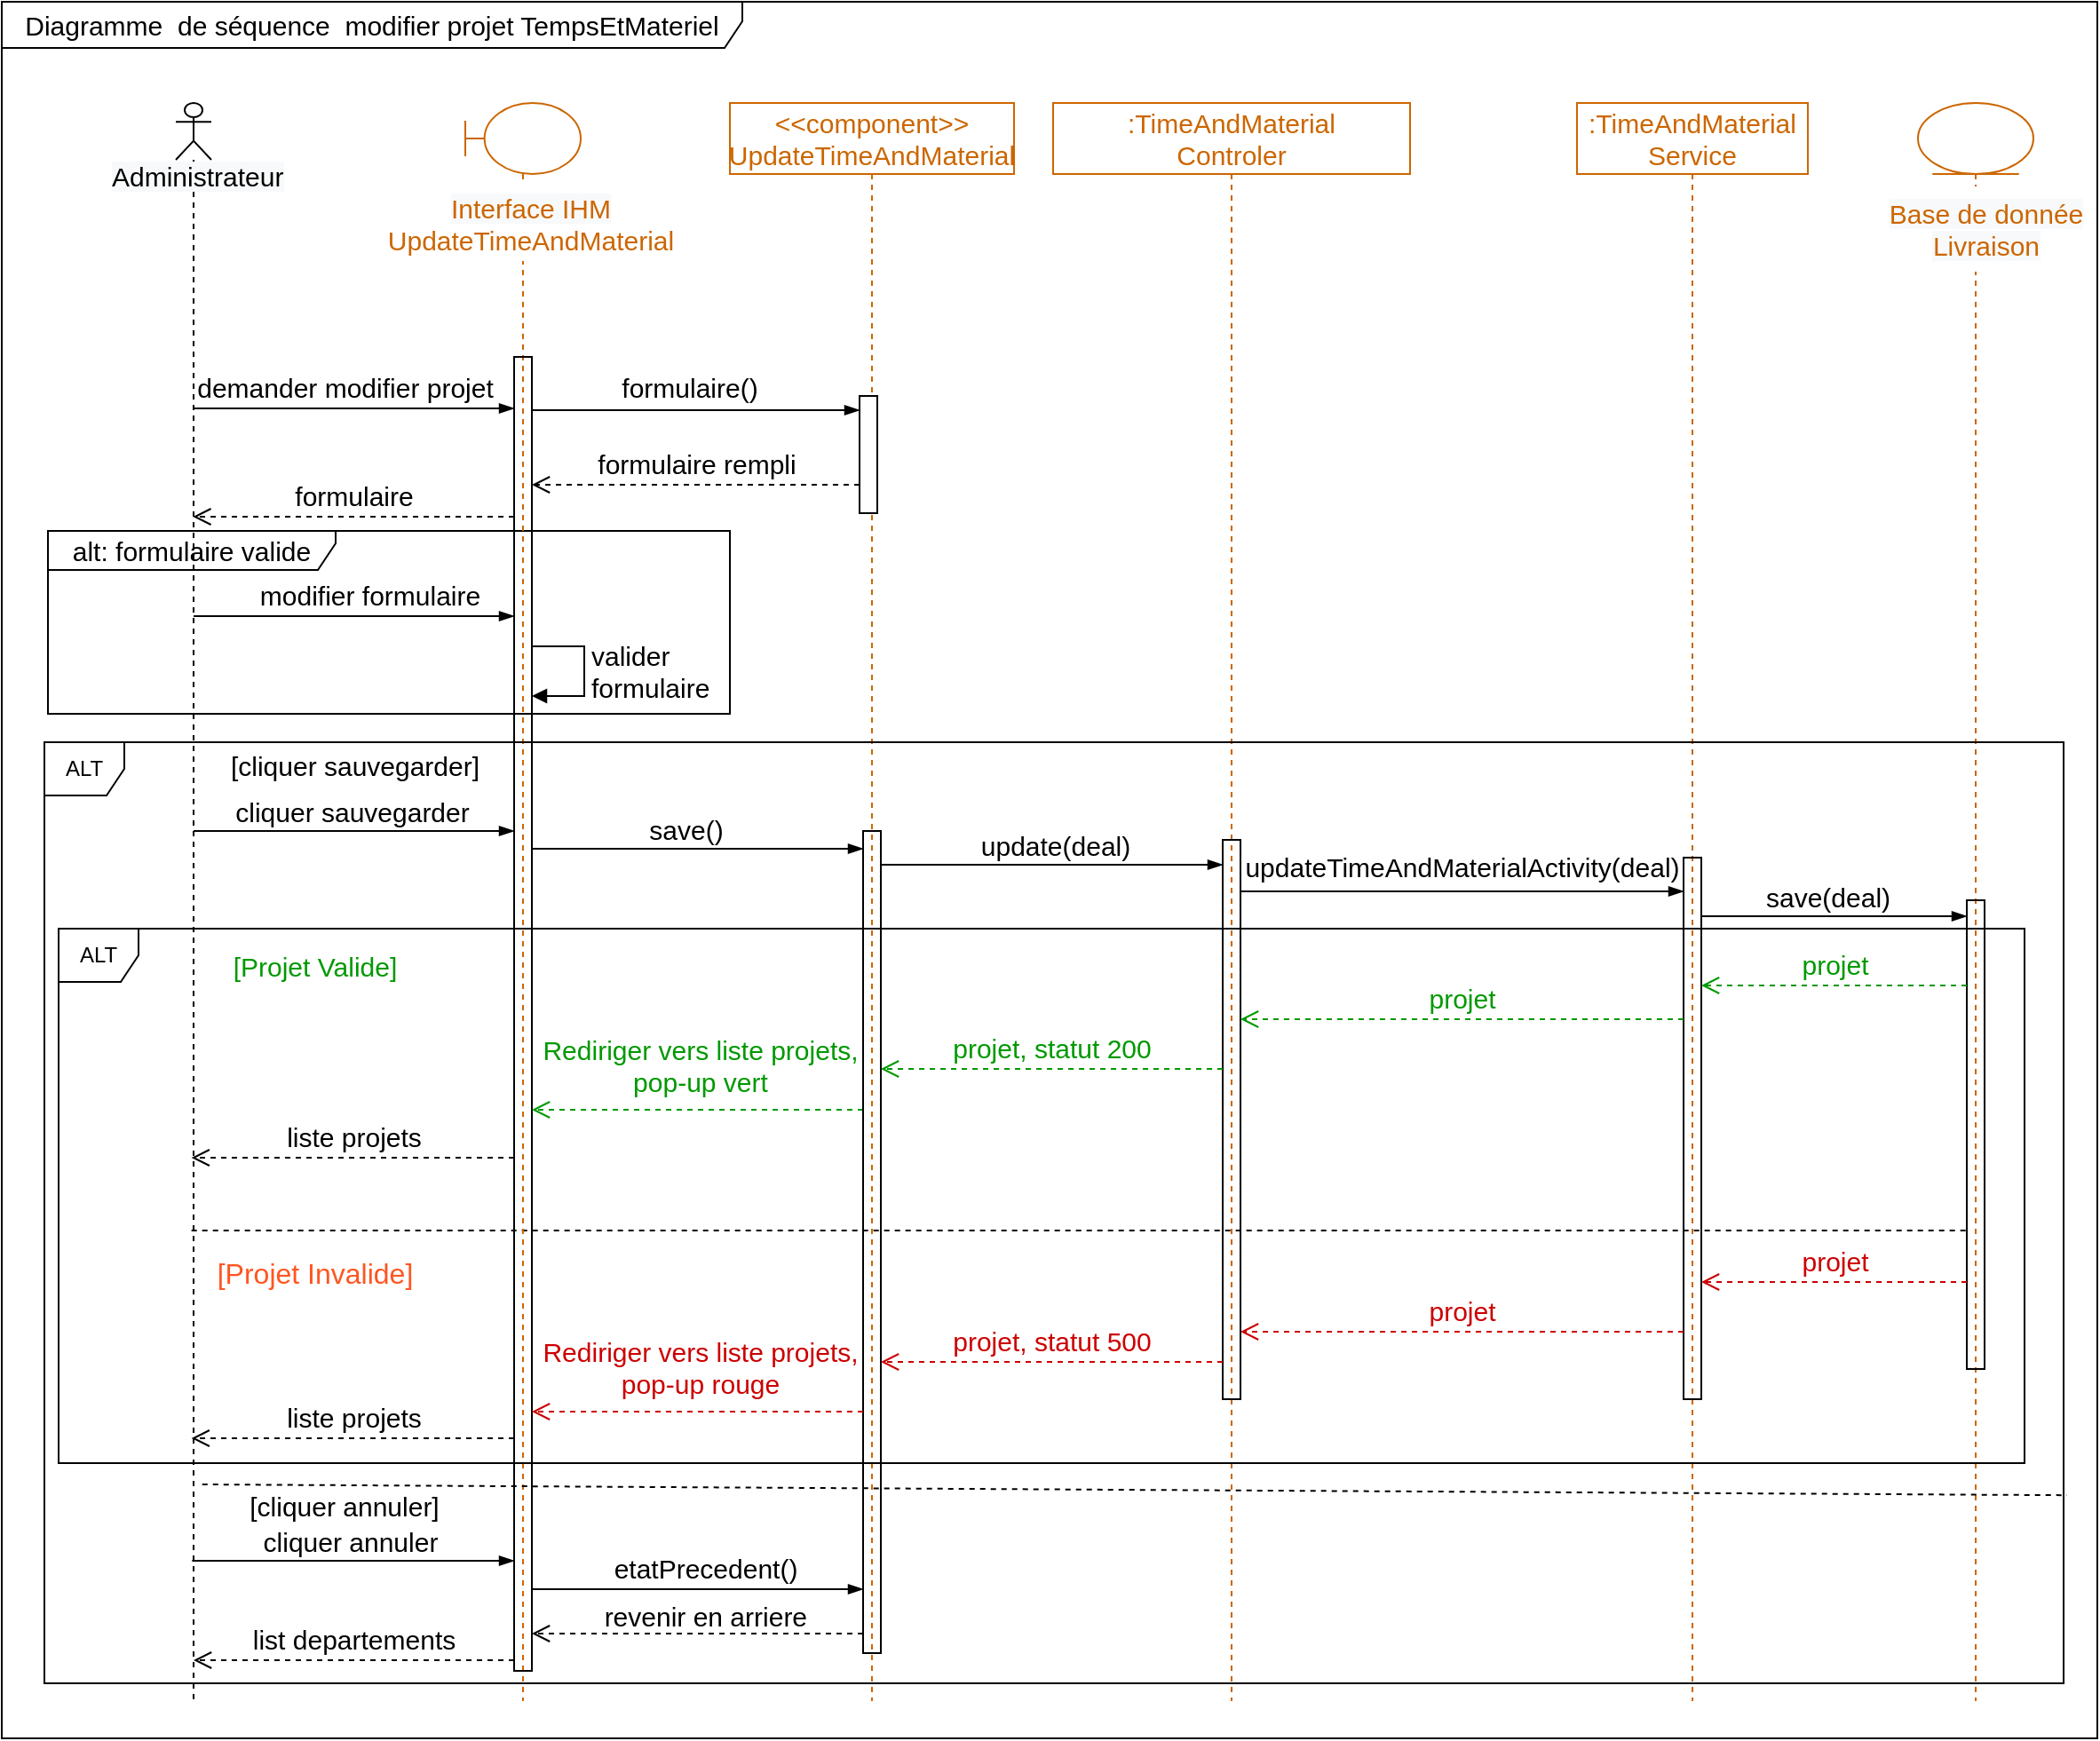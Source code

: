 <mxfile version="20.2.3" type="github">
  <diagram id="HXWuDZ2V8p99u13dubG-" name="Page-1">
    <mxGraphModel dx="2031" dy="1134" grid="0" gridSize="10" guides="1" tooltips="1" connect="1" arrows="1" fold="1" page="1" pageScale="1" pageWidth="827" pageHeight="1169" math="0" shadow="0">
      <root>
        <mxCell id="0" />
        <mxCell id="1" parent="0" />
        <mxCell id="DavODV8plqxmo-Jjs9z_-2" value="Diagramme&amp;nbsp; de séquence&amp;nbsp; modifier projet TempsEtMateriel" style="shape=umlFrame;whiteSpace=wrap;html=1;rounded=0;shadow=0;glass=0;sketch=0;fontSize=15;fillColor=none;width=417;height=26;" parent="1" vertex="1">
          <mxGeometry x="12" y="8" width="1180" height="978" as="geometry" />
        </mxCell>
        <mxCell id="DavODV8plqxmo-Jjs9z_-1" value="&lt;font style=&quot;font-size: 15px;&quot;&gt;alt: formulaire valide&lt;/font&gt;" style="shape=umlFrame;whiteSpace=wrap;html=1;width=162;height=22;" parent="1" vertex="1">
          <mxGeometry x="38" y="306" width="384" height="103" as="geometry" />
        </mxCell>
        <mxCell id="DavODV8plqxmo-Jjs9z_-3" value=":TimeAndMaterial&lt;br&gt;Controler" style="shape=umlLifeline;perimeter=lifelinePerimeter;whiteSpace=wrap;html=1;container=1;collapsible=0;recursiveResize=0;outlineConnect=0;rounded=0;shadow=0;glass=0;sketch=0;fillColor=none;fontSize=15;fontColor=#CC6600;strokeColor=#CC6600;" parent="1" vertex="1">
          <mxGeometry x="604" y="65" width="201" height="900" as="geometry" />
        </mxCell>
        <mxCell id="DavODV8plqxmo-Jjs9z_-4" value="" style="html=1;points=[];perimeter=orthogonalPerimeter;rounded=0;shadow=0;glass=0;sketch=0;fontSize=15;fillColor=none;" parent="DavODV8plqxmo-Jjs9z_-3" vertex="1">
          <mxGeometry x="95.5" y="415" width="10" height="315" as="geometry" />
        </mxCell>
        <mxCell id="DavODV8plqxmo-Jjs9z_-5" style="edgeStyle=none;rounded=0;orthogonalLoop=1;jettySize=auto;html=1;fontSize=15;fontColor=#000000;strokeColor=#000000;endArrow=none;endFill=0;dashed=1;" parent="1" target="DavODV8plqxmo-Jjs9z_-11" edge="1">
          <mxGeometry relative="1" as="geometry">
            <Array as="points">
              <mxPoint x="238" y="700" />
            </Array>
            <mxPoint x="118.833" y="700" as="sourcePoint" />
          </mxGeometry>
        </mxCell>
        <mxCell id="DavODV8plqxmo-Jjs9z_-6" value="" style="shape=umlLifeline;participant=umlActor;perimeter=lifelinePerimeter;whiteSpace=wrap;html=1;container=1;collapsible=0;recursiveResize=0;verticalAlign=top;spacingTop=36;outlineConnect=0;fillColor=none;size=32;sketch=0;shadow=0;rounded=0;glass=0;" parent="1" vertex="1">
          <mxGeometry x="110" y="65" width="20" height="900" as="geometry" />
        </mxCell>
        <mxCell id="DavODV8plqxmo-Jjs9z_-7" value="&lt;span style=&quot;color: rgb(0, 0, 0); font-family: Helvetica; font-size: 15px; font-style: normal; font-variant-ligatures: normal; font-variant-caps: normal; font-weight: 400; letter-spacing: normal; orphans: 2; text-align: center; text-indent: 0px; text-transform: none; widows: 2; word-spacing: 0px; -webkit-text-stroke-width: 0px; background-color: rgb(248, 249, 250); text-decoration-thickness: initial; text-decoration-style: initial; text-decoration-color: initial; float: none; display: inline !important;&quot;&gt;Administrateur&lt;/span&gt;" style="text;whiteSpace=wrap;html=1;fontSize=15;" parent="1" vertex="1">
          <mxGeometry x="72" y="91" width="105" height="36" as="geometry" />
        </mxCell>
        <mxCell id="DavODV8plqxmo-Jjs9z_-8" value=":TimeAndMaterial&lt;br&gt;Service" style="shape=umlLifeline;perimeter=lifelinePerimeter;whiteSpace=wrap;html=1;container=1;collapsible=0;recursiveResize=0;outlineConnect=0;rounded=0;shadow=0;glass=0;sketch=0;fillColor=none;fontSize=15;fontColor=#CC6600;strokeColor=#CC6600;" parent="1" vertex="1">
          <mxGeometry x="899" y="65" width="130" height="900" as="geometry" />
        </mxCell>
        <mxCell id="DavODV8plqxmo-Jjs9z_-9" value="" style="html=1;points=[];perimeter=orthogonalPerimeter;rounded=0;shadow=0;glass=0;sketch=0;fontSize=15;fillColor=none;" parent="DavODV8plqxmo-Jjs9z_-8" vertex="1">
          <mxGeometry x="60" y="425" width="10" height="305" as="geometry" />
        </mxCell>
        <mxCell id="DavODV8plqxmo-Jjs9z_-10" value="" style="shape=umlLifeline;participant=umlEntity;perimeter=lifelinePerimeter;whiteSpace=wrap;html=1;container=1;collapsible=0;recursiveResize=0;verticalAlign=top;spacingTop=36;outlineConnect=0;rounded=0;shadow=0;glass=0;sketch=0;fontSize=15;fillColor=none;fontColor=#CC6600;strokeColor=#CC6600;" parent="1" vertex="1">
          <mxGeometry x="1091" y="65" width="65" height="900" as="geometry" />
        </mxCell>
        <mxCell id="DavODV8plqxmo-Jjs9z_-11" value="" style="html=1;points=[];perimeter=orthogonalPerimeter;rounded=0;shadow=0;glass=0;sketch=0;fontSize=15;fillColor=none;" parent="DavODV8plqxmo-Jjs9z_-10" vertex="1">
          <mxGeometry x="27.5" y="449" width="10" height="264" as="geometry" />
        </mxCell>
        <mxCell id="DavODV8plqxmo-Jjs9z_-12" value="&lt;span style=&quot;font-family: Helvetica; font-size: 15px; font-style: normal; font-variant-ligatures: normal; font-variant-caps: normal; font-weight: 400; letter-spacing: normal; orphans: 2; text-indent: 0px; text-transform: none; widows: 2; word-spacing: 0px; -webkit-text-stroke-width: 0px; background-color: rgb(248, 249, 250); text-decoration-thickness: initial; text-decoration-style: initial; text-decoration-color: initial; float: none; display: inline !important;&quot;&gt;Base de donnée&lt;br&gt;Livraison&lt;br&gt;&lt;/span&gt;" style="text;whiteSpace=wrap;html=1;fontSize=15;align=center;fillColor=default;fontColor=#CC6600;" parent="DavODV8plqxmo-Jjs9z_-10" vertex="1">
          <mxGeometry x="-21" y="47" width="119" height="48" as="geometry" />
        </mxCell>
        <mxCell id="DavODV8plqxmo-Jjs9z_-13" value="" style="shape=umlLifeline;participant=umlBoundary;perimeter=lifelinePerimeter;whiteSpace=wrap;html=1;container=1;collapsible=0;recursiveResize=0;verticalAlign=top;spacingTop=36;outlineConnect=0;rounded=0;shadow=0;glass=0;sketch=0;fontSize=15;fillColor=none;fontColor=#CC6600;strokeColor=#CC6600;" parent="1" vertex="1">
          <mxGeometry x="273" y="65" width="65" height="900" as="geometry" />
        </mxCell>
        <mxCell id="DavODV8plqxmo-Jjs9z_-14" value="&lt;span style=&quot;font-family: Helvetica; font-size: 15px; font-style: normal; font-variant-ligatures: normal; font-variant-caps: normal; font-weight: 400; letter-spacing: normal; orphans: 2; text-indent: 0px; text-transform: none; widows: 2; word-spacing: 0px; -webkit-text-stroke-width: 0px; background-color: rgb(248, 249, 250); text-decoration-thickness: initial; text-decoration-style: initial; text-decoration-color: initial; float: none; display: inline !important;&quot;&gt;Interface IHM&lt;/span&gt;&lt;br style=&quot;font-family: Helvetica; font-size: 15px; font-style: normal; font-variant-ligatures: normal; font-variant-caps: normal; font-weight: 400; letter-spacing: normal; orphans: 2; text-indent: 0px; text-transform: none; widows: 2; word-spacing: 0px; -webkit-text-stroke-width: 0px; background-color: rgb(248, 249, 250); text-decoration-thickness: initial; text-decoration-style: initial; text-decoration-color: initial;&quot;&gt;UpdateTimeAndMaterial" style="text;whiteSpace=wrap;html=1;fontSize=15;align=center;fillColor=default;fontColor=#CC6600;" parent="DavODV8plqxmo-Jjs9z_-13" vertex="1">
          <mxGeometry x="-24" y="44" width="122" height="45" as="geometry" />
        </mxCell>
        <mxCell id="DavODV8plqxmo-Jjs9z_-15" value="" style="html=1;points=[];perimeter=orthogonalPerimeter;rounded=0;shadow=0;glass=0;sketch=0;fontSize=15;fillColor=none;" parent="DavODV8plqxmo-Jjs9z_-13" vertex="1">
          <mxGeometry x="27.5" y="143" width="10" height="740" as="geometry" />
        </mxCell>
        <mxCell id="DavODV8plqxmo-Jjs9z_-16" value="valider&lt;br&gt;formulaire" style="edgeStyle=orthogonalEdgeStyle;html=1;align=left;spacingLeft=2;endArrow=block;rounded=0;fontSize=15;" parent="DavODV8plqxmo-Jjs9z_-13" source="DavODV8plqxmo-Jjs9z_-15" target="DavODV8plqxmo-Jjs9z_-15" edge="1">
          <mxGeometry relative="1" as="geometry">
            <mxPoint x="36" y="306" as="sourcePoint" />
            <Array as="points">
              <mxPoint x="67" y="306" />
              <mxPoint x="67" y="334" />
            </Array>
            <mxPoint x="36" y="334" as="targetPoint" />
          </mxGeometry>
        </mxCell>
        <mxCell id="DavODV8plqxmo-Jjs9z_-17" value="" style="edgeStyle=elbowEdgeStyle;fontSize=12;html=1;endArrow=blockThin;endFill=1;rounded=0;" parent="1" source="DavODV8plqxmo-Jjs9z_-6" target="DavODV8plqxmo-Jjs9z_-15" edge="1">
          <mxGeometry width="160" relative="1" as="geometry">
            <mxPoint x="628" y="319" as="sourcePoint" />
            <mxPoint x="788" y="319" as="targetPoint" />
            <Array as="points">
              <mxPoint x="190" y="237" />
              <mxPoint x="171" y="210" />
            </Array>
          </mxGeometry>
        </mxCell>
        <mxCell id="DavODV8plqxmo-Jjs9z_-18" value="demander modifier projet" style="edgeLabel;html=1;align=center;verticalAlign=middle;resizable=0;points=[];fontSize=15;" parent="DavODV8plqxmo-Jjs9z_-17" vertex="1" connectable="0">
          <mxGeometry x="-0.395" relative="1" as="geometry">
            <mxPoint x="30" y="-12" as="offset" />
          </mxGeometry>
        </mxCell>
        <mxCell id="DavODV8plqxmo-Jjs9z_-19" value="" style="edgeStyle=elbowEdgeStyle;fontSize=12;html=1;endArrow=blockThin;endFill=1;rounded=0;" parent="1" source="DavODV8plqxmo-Jjs9z_-4" target="DavODV8plqxmo-Jjs9z_-9" edge="1">
          <mxGeometry width="160" relative="1" as="geometry">
            <mxPoint x="394" y="347" as="sourcePoint" />
            <mxPoint x="554" y="347" as="targetPoint" />
            <Array as="points">
              <mxPoint x="778" y="509" />
              <mxPoint x="753" y="300" />
              <mxPoint x="602" y="285" />
              <mxPoint x="527" y="314" />
            </Array>
          </mxGeometry>
        </mxCell>
        <mxCell id="DavODV8plqxmo-Jjs9z_-20" value="updateTimeAndMaterialActivity(deal)" style="edgeLabel;html=1;align=center;verticalAlign=middle;resizable=0;points=[];fontSize=15;" parent="DavODV8plqxmo-Jjs9z_-19" vertex="1" connectable="0">
          <mxGeometry x="0.124" relative="1" as="geometry">
            <mxPoint x="-16" y="-14" as="offset" />
          </mxGeometry>
        </mxCell>
        <mxCell id="DavODV8plqxmo-Jjs9z_-21" value="" style="edgeStyle=elbowEdgeStyle;fontSize=12;html=1;endArrow=blockThin;endFill=1;rounded=0;" parent="1" source="DavODV8plqxmo-Jjs9z_-9" target="DavODV8plqxmo-Jjs9z_-11" edge="1">
          <mxGeometry width="160" relative="1" as="geometry">
            <mxPoint x="474" y="347" as="sourcePoint" />
            <mxPoint x="634" y="347" as="targetPoint" />
            <Array as="points">
              <mxPoint x="1060" y="523" />
              <mxPoint x="969" y="534" />
              <mxPoint x="766" y="310" />
            </Array>
          </mxGeometry>
        </mxCell>
        <mxCell id="DavODV8plqxmo-Jjs9z_-22" value="save(deal)" style="edgeLabel;html=1;align=center;verticalAlign=middle;resizable=0;points=[];fontSize=15;" parent="DavODV8plqxmo-Jjs9z_-21" vertex="1" connectable="0">
          <mxGeometry x="-0.356" y="2" relative="1" as="geometry">
            <mxPoint x="23" y="-9" as="offset" />
          </mxGeometry>
        </mxCell>
        <mxCell id="DavODV8plqxmo-Jjs9z_-23" value="&lt;font color=&quot;#009900&quot;&gt;projet&lt;/font&gt;" style="html=1;verticalAlign=bottom;endArrow=open;dashed=1;endSize=8;rounded=0;fontSize=15;strokeColor=#009900;" parent="1" source="DavODV8plqxmo-Jjs9z_-11" target="DavODV8plqxmo-Jjs9z_-9" edge="1">
          <mxGeometry relative="1" as="geometry">
            <mxPoint x="806" y="334" as="sourcePoint" />
            <mxPoint x="668" y="334" as="targetPoint" />
            <Array as="points">
              <mxPoint x="1025" y="562" />
            </Array>
          </mxGeometry>
        </mxCell>
        <mxCell id="DavODV8plqxmo-Jjs9z_-24" value="&lt;font color=&quot;#009900&quot;&gt;projet&lt;/font&gt;" style="html=1;verticalAlign=bottom;endArrow=open;dashed=1;endSize=8;rounded=0;fontSize=15;strokeColor=#009900;" parent="1" source="DavODV8plqxmo-Jjs9z_-9" target="DavODV8plqxmo-Jjs9z_-4" edge="1">
          <mxGeometry relative="1" as="geometry">
            <mxPoint x="658" y="339" as="sourcePoint" />
            <mxPoint x="477" y="339" as="targetPoint" />
            <Array as="points">
              <mxPoint x="895" y="581" />
            </Array>
          </mxGeometry>
        </mxCell>
        <mxCell id="DavODV8plqxmo-Jjs9z_-25" value="&amp;lt;&amp;lt;component&amp;gt;&amp;gt;&lt;br&gt;UpdateTimeAndMaterial" style="shape=umlLifeline;perimeter=lifelinePerimeter;whiteSpace=wrap;html=1;container=1;collapsible=0;recursiveResize=0;outlineConnect=0;rounded=0;shadow=0;glass=0;sketch=0;fillColor=none;fontSize=15;fontColor=#CC6600;strokeColor=#CC6600;" parent="1" vertex="1">
          <mxGeometry x="422" y="65" width="160" height="900" as="geometry" />
        </mxCell>
        <mxCell id="DavODV8plqxmo-Jjs9z_-26" value="" style="html=1;points=[];perimeter=orthogonalPerimeter;" parent="DavODV8plqxmo-Jjs9z_-25" vertex="1">
          <mxGeometry x="73" y="165" width="10" height="66" as="geometry" />
        </mxCell>
        <mxCell id="DavODV8plqxmo-Jjs9z_-28" value="" style="fontSize=12;html=1;endArrow=blockThin;endFill=1;rounded=0;" parent="1" source="DavODV8plqxmo-Jjs9z_-15" target="DavODV8plqxmo-Jjs9z_-26" edge="1">
          <mxGeometry width="160" relative="1" as="geometry">
            <mxPoint x="294" y="256" as="sourcePoint" />
            <mxPoint x="599" y="366" as="targetPoint" />
            <Array as="points">
              <mxPoint x="382" y="238" />
            </Array>
          </mxGeometry>
        </mxCell>
        <mxCell id="DavODV8plqxmo-Jjs9z_-29" value="formulaire()" style="edgeLabel;html=1;align=center;verticalAlign=middle;resizable=0;points=[];fontSize=15;" parent="DavODV8plqxmo-Jjs9z_-28" vertex="1" connectable="0">
          <mxGeometry x="-0.006" y="-3" relative="1" as="geometry">
            <mxPoint x="-3" y="-16" as="offset" />
          </mxGeometry>
        </mxCell>
        <mxCell id="DavODV8plqxmo-Jjs9z_-30" value="&lt;font style=&quot;font-size: 15px;&quot;&gt;formulaire rempli&lt;/font&gt;" style="html=1;verticalAlign=bottom;endArrow=open;dashed=1;endSize=8;rounded=0;" parent="1" source="DavODV8plqxmo-Jjs9z_-26" target="DavODV8plqxmo-Jjs9z_-15" edge="1">
          <mxGeometry relative="1" as="geometry">
            <mxPoint x="438" y="323" as="sourcePoint" />
            <mxPoint x="358" y="323" as="targetPoint" />
            <Array as="points">
              <mxPoint x="411" y="280" />
            </Array>
          </mxGeometry>
        </mxCell>
        <mxCell id="DavODV8plqxmo-Jjs9z_-31" value="&lt;font style=&quot;font-size: 15px;&quot;&gt;formulaire&lt;/font&gt;" style="html=1;verticalAlign=bottom;endArrow=open;dashed=1;endSize=8;rounded=0;" parent="1" edge="1">
          <mxGeometry relative="1" as="geometry">
            <mxPoint x="300.5" y="298" as="sourcePoint" />
            <mxPoint x="119.667" y="298" as="targetPoint" />
            <Array as="points">
              <mxPoint x="253" y="298" />
            </Array>
          </mxGeometry>
        </mxCell>
        <mxCell id="DavODV8plqxmo-Jjs9z_-32" value="" style="fontSize=12;html=1;endArrow=blockThin;endFill=1;rounded=0;" parent="1" source="DavODV8plqxmo-Jjs9z_-6" target="DavODV8plqxmo-Jjs9z_-15" edge="1">
          <mxGeometry width="160" relative="1" as="geometry">
            <mxPoint x="338" y="365" as="sourcePoint" />
            <mxPoint x="498" y="365" as="targetPoint" />
            <Array as="points">
              <mxPoint x="255" y="354" />
            </Array>
          </mxGeometry>
        </mxCell>
        <mxCell id="DavODV8plqxmo-Jjs9z_-33" value="modifier formulaire" style="edgeLabel;html=1;align=center;verticalAlign=middle;resizable=0;points=[];fontSize=15;" parent="DavODV8plqxmo-Jjs9z_-32" vertex="1" connectable="0">
          <mxGeometry x="0.128" y="-4" relative="1" as="geometry">
            <mxPoint x="-3" y="-16" as="offset" />
          </mxGeometry>
        </mxCell>
        <mxCell id="DavODV8plqxmo-Jjs9z_-34" value="" style="fontSize=12;html=1;endArrow=blockThin;endFill=1;rounded=0;" parent="1" target="DavODV8plqxmo-Jjs9z_-27" edge="1">
          <mxGeometry width="160" relative="1" as="geometry">
            <mxPoint x="310.5" y="485" as="sourcePoint" />
            <mxPoint x="622" y="388" as="targetPoint" />
            <Array as="points">
              <mxPoint x="389" y="485" />
            </Array>
          </mxGeometry>
        </mxCell>
        <mxCell id="DavODV8plqxmo-Jjs9z_-35" value="save()" style="edgeLabel;html=1;align=center;verticalAlign=middle;resizable=0;points=[];labelBackgroundColor=none;fontSize=15;" parent="DavODV8plqxmo-Jjs9z_-34" vertex="1" connectable="0">
          <mxGeometry x="-0.081" y="1" relative="1" as="geometry">
            <mxPoint x="1" y="-10" as="offset" />
          </mxGeometry>
        </mxCell>
        <mxCell id="DavODV8plqxmo-Jjs9z_-36" value="" style="fontSize=12;html=1;endArrow=blockThin;endFill=1;rounded=0;" parent="1" source="DavODV8plqxmo-Jjs9z_-27" target="DavODV8plqxmo-Jjs9z_-4" edge="1">
          <mxGeometry width="160" relative="1" as="geometry">
            <mxPoint x="518" y="332" as="sourcePoint" />
            <mxPoint x="678" y="332" as="targetPoint" />
            <Array as="points">
              <mxPoint x="525" y="494" />
            </Array>
          </mxGeometry>
        </mxCell>
        <mxCell id="DavODV8plqxmo-Jjs9z_-37" value="&lt;span style=&quot;font-size: 15px;&quot;&gt;update(deal)&lt;/span&gt;" style="edgeLabel;html=1;align=center;verticalAlign=middle;resizable=0;points=[];labelBackgroundColor=none;fontSize=15;" parent="DavODV8plqxmo-Jjs9z_-36" vertex="1" connectable="0">
          <mxGeometry x="0.25" relative="1" as="geometry">
            <mxPoint x="-23" y="-11" as="offset" />
          </mxGeometry>
        </mxCell>
        <mxCell id="DavODV8plqxmo-Jjs9z_-38" value="&lt;font color=&quot;#009900&quot;&gt;projet, statut 200&lt;/font&gt;" style="html=1;verticalAlign=bottom;endArrow=open;dashed=1;endSize=8;rounded=0;fontSize=15;strokeColor=#009900;" parent="1" source="DavODV8plqxmo-Jjs9z_-4" target="DavODV8plqxmo-Jjs9z_-27" edge="1">
          <mxGeometry relative="1" as="geometry">
            <mxPoint x="661" y="581" as="sourcePoint" />
            <mxPoint x="410.0" y="581" as="targetPoint" />
            <Array as="points">
              <mxPoint x="633" y="609" />
            </Array>
          </mxGeometry>
        </mxCell>
        <mxCell id="DavODV8plqxmo-Jjs9z_-39" value="&lt;font color=&quot;#009900&quot;&gt;Rediriger vers liste projets,&lt;br&gt;pop-up vert&lt;br&gt;&lt;/font&gt;" style="html=1;verticalAlign=bottom;endArrow=open;dashed=1;endSize=8;rounded=0;fontSize=15;strokeColor=#009900;" parent="1" source="DavODV8plqxmo-Jjs9z_-27" edge="1">
          <mxGeometry x="-0.014" y="-4" relative="1" as="geometry">
            <mxPoint x="674.0" y="584" as="sourcePoint" />
            <mxPoint x="310.5" y="632.0" as="targetPoint" />
            <Array as="points">
              <mxPoint x="459" y="632" />
            </Array>
            <mxPoint as="offset" />
          </mxGeometry>
        </mxCell>
        <mxCell id="DavODV8plqxmo-Jjs9z_-40" value="&lt;font color=&quot;#000000&quot;&gt;liste projets&lt;/font&gt;" style="html=1;verticalAlign=bottom;endArrow=open;dashed=1;endSize=8;rounded=0;fontSize=15;fontColor=#009900;strokeColor=#000000;" parent="1" edge="1">
          <mxGeometry relative="1" as="geometry">
            <mxPoint x="300.5" y="659.0" as="sourcePoint" />
            <mxPoint x="118.833" y="659.0" as="targetPoint" />
            <Array as="points">
              <mxPoint x="274" y="659" />
            </Array>
          </mxGeometry>
        </mxCell>
        <mxCell id="DavODV8plqxmo-Jjs9z_-41" value="" style="group" parent="1" vertex="1" connectable="0">
          <mxGeometry x="22" y="388" width="1151" height="565" as="geometry" />
        </mxCell>
        <mxCell id="DavODV8plqxmo-Jjs9z_-44" value="ALT" style="shape=umlFrame;whiteSpace=wrap;html=1;width=45;height=30;" parent="DavODV8plqxmo-Jjs9z_-41" vertex="1">
          <mxGeometry x="22" y="142" width="1107" height="301" as="geometry" />
        </mxCell>
        <mxCell id="DavODV8plqxmo-Jjs9z_-42" value="&lt;div style=&quot;text-align: left; font-size: 15px;&quot;&gt;&lt;span style=&quot;background-color: initial; font-size: 15px;&quot;&gt;[Projet&amp;nbsp;&lt;/span&gt;&lt;span style=&quot;background-color: initial; text-align: right; font-size: 15px;&quot;&gt;Valide]&lt;/span&gt;&lt;/div&gt;" style="text;html=1;strokeColor=none;fillColor=none;align=center;verticalAlign=middle;whiteSpace=wrap;rounded=0;fontSize=15;fontColor=#009900;" parent="DavODV8plqxmo-Jjs9z_-41" vertex="1">
          <mxGeometry x="77.0" y="150.743" width="179.48" height="24.354" as="geometry" />
        </mxCell>
        <mxCell id="DavODV8plqxmo-Jjs9z_-43" value="[Projet Invalide]" style="text;html=1;strokeColor=none;fillColor=none;align=center;verticalAlign=middle;whiteSpace=wrap;rounded=0;fontSize=16;fontColor=#FF5521;" parent="DavODV8plqxmo-Jjs9z_-41" vertex="1">
          <mxGeometry x="103.24" y="325.002" width="127" height="22.604" as="geometry" />
        </mxCell>
        <mxCell id="FiagtGLsvDt0FfUGe-Lw-1" value="&lt;div style=&quot;text-align: left;&quot;&gt;&lt;span style=&quot;color: rgb(0, 0, 0); text-align: center; background-color: rgb(255, 255, 255);&quot;&gt;&lt;font style=&quot;font-size: 15px;&quot;&gt;[cliquer sauvegarder]&lt;/font&gt;&lt;/span&gt;&lt;br&gt;&lt;/div&gt;" style="text;html=1;strokeColor=none;fillColor=none;align=center;verticalAlign=bottom;whiteSpace=wrap;rounded=0;fontSize=15;fontColor=#009900;" parent="DavODV8plqxmo-Jjs9z_-41" vertex="1">
          <mxGeometry x="115.005" y="38" width="148.489" height="24.35" as="geometry" />
        </mxCell>
        <mxCell id="DavODV8plqxmo-Jjs9z_-27" value="" style="html=1;points=[];perimeter=orthogonalPerimeter;fontSize=15;fillColor=none;rounded=0;shadow=0;glass=0;sketch=0;" parent="DavODV8plqxmo-Jjs9z_-41" vertex="1">
          <mxGeometry x="475" y="87" width="10" height="463" as="geometry" />
        </mxCell>
        <mxCell id="FiagtGLsvDt0FfUGe-Lw-11" value="ALT" style="shape=umlFrame;whiteSpace=wrap;html=1;width=45;height=30;" parent="DavODV8plqxmo-Jjs9z_-41" vertex="1">
          <mxGeometry x="14" y="37" width="1137" height="530" as="geometry" />
        </mxCell>
        <mxCell id="DavODV8plqxmo-Jjs9z_-45" value="&lt;font color=&quot;#cc0000&quot;&gt;projet&lt;/font&gt;" style="html=1;verticalAlign=bottom;endArrow=open;dashed=1;endSize=8;rounded=0;fontSize=15;fontColor=#000000;strokeColor=#CC0000;" parent="1" source="DavODV8plqxmo-Jjs9z_-11" target="DavODV8plqxmo-Jjs9z_-9" edge="1">
          <mxGeometry relative="1" as="geometry">
            <mxPoint x="680" y="739" as="sourcePoint" />
            <mxPoint x="600" y="739" as="targetPoint" />
            <Array as="points">
              <mxPoint x="1038" y="729" />
            </Array>
          </mxGeometry>
        </mxCell>
        <mxCell id="DavODV8plqxmo-Jjs9z_-46" value="&lt;font color=&quot;#cc0000&quot;&gt;projet&lt;/font&gt;" style="html=1;verticalAlign=bottom;endArrow=open;dashed=1;endSize=8;rounded=0;fontSize=15;fontColor=#000000;strokeColor=#CC0000;" parent="1" source="DavODV8plqxmo-Jjs9z_-9" target="DavODV8plqxmo-Jjs9z_-4" edge="1">
          <mxGeometry relative="1" as="geometry">
            <mxPoint x="915" y="769" as="sourcePoint" />
            <mxPoint x="744" y="769" as="targetPoint" />
            <Array as="points">
              <mxPoint x="879" y="757" />
            </Array>
          </mxGeometry>
        </mxCell>
        <mxCell id="DavODV8plqxmo-Jjs9z_-47" value="&lt;font color=&quot;#cc0000&quot;&gt;projet, statut 500&lt;/font&gt;" style="html=1;verticalAlign=bottom;endArrow=open;dashed=1;endSize=8;rounded=0;fontSize=15;fontColor=#000000;strokeColor=#CC0000;" parent="1" source="DavODV8plqxmo-Jjs9z_-4" target="DavODV8plqxmo-Jjs9z_-27" edge="1">
          <mxGeometry relative="1" as="geometry">
            <mxPoint x="651" y="766" as="sourcePoint" />
            <mxPoint x="400.0" y="766" as="targetPoint" />
            <Array as="points">
              <mxPoint x="619" y="774" />
            </Array>
          </mxGeometry>
        </mxCell>
        <mxCell id="DavODV8plqxmo-Jjs9z_-48" value="&lt;font color=&quot;#cc0000&quot;&gt;Rediriger vers liste projets,&lt;br&gt;pop-up rouge&lt;/font&gt;" style="html=1;verticalAlign=bottom;endArrow=open;dashed=1;endSize=8;rounded=0;fontSize=15;strokeColor=#CC0000;" parent="1" source="DavODV8plqxmo-Jjs9z_-27" edge="1">
          <mxGeometry x="-0.014" y="-4" relative="1" as="geometry">
            <mxPoint x="495" y="774" as="sourcePoint" />
            <mxPoint x="310.5" y="802" as="targetPoint" />
            <Array as="points">
              <mxPoint x="445" y="802" />
            </Array>
            <mxPoint as="offset" />
          </mxGeometry>
        </mxCell>
        <mxCell id="DavODV8plqxmo-Jjs9z_-49" value="&lt;font color=&quot;#000000&quot;&gt;liste projets&lt;/font&gt;" style="html=1;verticalAlign=bottom;endArrow=open;dashed=1;endSize=8;rounded=0;fontSize=15;fontColor=#009900;strokeColor=#000000;" parent="1" edge="1">
          <mxGeometry relative="1" as="geometry">
            <mxPoint x="300.5" y="817" as="sourcePoint" />
            <mxPoint x="118.833" y="817" as="targetPoint" />
            <Array as="points">
              <mxPoint x="231" y="817" />
            </Array>
          </mxGeometry>
        </mxCell>
        <mxCell id="FiagtGLsvDt0FfUGe-Lw-8" value="list departements" style="html=1;verticalAlign=bottom;endArrow=open;dashed=1;endSize=8;rounded=0;fontSize=15;fontColor=#000000;" parent="1" source="DavODV8plqxmo-Jjs9z_-15" target="DavODV8plqxmo-Jjs9z_-6" edge="1">
          <mxGeometry relative="1" as="geometry">
            <mxPoint x="300.5" y="942" as="sourcePoint" />
            <mxPoint x="119.894" y="942" as="targetPoint" />
            <Array as="points">
              <mxPoint x="188" y="942" />
              <mxPoint x="166.07" y="942" />
            </Array>
          </mxGeometry>
        </mxCell>
        <mxCell id="FiagtGLsvDt0FfUGe-Lw-2" value="" style="edgeStyle=elbowEdgeStyle;fontSize=12;html=1;endArrow=blockThin;endFill=1;rounded=0;fontColor=#000000;" parent="1" source="DavODV8plqxmo-Jjs9z_-6" target="DavODV8plqxmo-Jjs9z_-15" edge="1">
          <mxGeometry width="160" relative="1" as="geometry">
            <mxPoint x="125.244" y="482" as="sourcePoint" />
            <mxPoint x="305.72" y="482" as="targetPoint" />
            <Array as="points">
              <mxPoint x="262" y="475" />
              <mxPoint x="288.22" y="482" />
              <mxPoint x="308.22" y="509" />
              <mxPoint x="230.04" y="492" />
            </Array>
          </mxGeometry>
        </mxCell>
        <mxCell id="FiagtGLsvDt0FfUGe-Lw-3" value="cliquer sauvegarder" style="edgeLabel;html=1;align=center;verticalAlign=middle;resizable=0;points=[];fontSize=15;fontColor=#000000;" parent="FiagtGLsvDt0FfUGe-Lw-2" vertex="1" connectable="0">
          <mxGeometry x="-0.022" y="2" relative="1" as="geometry">
            <mxPoint y="-9" as="offset" />
          </mxGeometry>
        </mxCell>
        <mxCell id="FiagtGLsvDt0FfUGe-Lw-12" style="rounded=0;orthogonalLoop=1;jettySize=auto;html=1;fontSize=15;fontColor=#000000;strokeColor=#000000;endArrow=none;endFill=0;dashed=1;entryX=0.981;entryY=0.873;entryDx=0;entryDy=0;entryPerimeter=0;" parent="1" edge="1">
          <mxGeometry relative="1" as="geometry">
            <mxPoint x="124.867" y="843" as="sourcePoint" />
            <mxPoint x="1175.0" y="849.096" as="targetPoint" />
          </mxGeometry>
        </mxCell>
        <mxCell id="FiagtGLsvDt0FfUGe-Lw-13" value="&lt;div style=&quot;text-align: left;&quot;&gt;&lt;span style=&quot;color: rgb(0, 0, 0); text-align: center; background-color: rgb(255, 255, 255);&quot;&gt;&lt;font style=&quot;font-size: 15px;&quot;&gt;[cliquer annuler]&lt;/font&gt;&lt;/span&gt;&lt;br&gt;&lt;/div&gt;" style="text;html=1;strokeColor=none;fillColor=none;align=center;verticalAlign=bottom;whiteSpace=wrap;rounded=0;fontSize=15;fontColor=#009900;" parent="1" vertex="1">
          <mxGeometry x="131.005" y="843" width="148.489" height="24.35" as="geometry" />
        </mxCell>
        <mxCell id="FiagtGLsvDt0FfUGe-Lw-4" value="" style="edgeStyle=elbowEdgeStyle;fontSize=12;html=1;endArrow=blockThin;endFill=1;rounded=0;fontColor=#000000;" parent="1" edge="1">
          <mxGeometry width="160" relative="1" as="geometry">
            <mxPoint x="119.167" y="886" as="sourcePoint" />
            <mxPoint x="300.5" y="886" as="targetPoint" />
            <Array as="points">
              <mxPoint x="244" y="886" />
              <mxPoint x="302.75" y="890" />
              <mxPoint x="225.26" y="869" />
            </Array>
          </mxGeometry>
        </mxCell>
        <mxCell id="FiagtGLsvDt0FfUGe-Lw-5" value="cliquer annuler" style="edgeLabel;html=1;align=center;verticalAlign=middle;resizable=0;points=[];fontSize=15;fontColor=#000000;" parent="FiagtGLsvDt0FfUGe-Lw-4" vertex="1" connectable="0">
          <mxGeometry x="-0.022" y="2" relative="1" as="geometry">
            <mxPoint y="-9" as="offset" />
          </mxGeometry>
        </mxCell>
        <mxCell id="FiagtGLsvDt0FfUGe-Lw-6" value="" style="edgeStyle=elbowEdgeStyle;fontSize=12;html=1;endArrow=blockThin;endFill=1;rounded=0;fontColor=#000000;" parent="1" edge="1">
          <mxGeometry width="160" relative="1" as="geometry">
            <mxPoint x="310.5" y="902" as="sourcePoint" />
            <mxPoint x="497" y="902" as="targetPoint" />
            <Array as="points">
              <mxPoint x="425" y="902" />
              <mxPoint x="458" y="872" />
              <mxPoint x="379.5" y="826" />
            </Array>
          </mxGeometry>
        </mxCell>
        <mxCell id="FiagtGLsvDt0FfUGe-Lw-7" value="etatPrecedent()" style="edgeLabel;html=1;align=center;verticalAlign=middle;resizable=0;points=[];fontSize=15;fontColor=#000000;" parent="FiagtGLsvDt0FfUGe-Lw-6" vertex="1" connectable="0">
          <mxGeometry x="-0.29" y="-1" relative="1" as="geometry">
            <mxPoint x="31" y="-13" as="offset" />
          </mxGeometry>
        </mxCell>
        <mxCell id="FiagtGLsvDt0FfUGe-Lw-9" value="revenir en arriere&amp;nbsp;" style="html=1;verticalAlign=bottom;endArrow=open;dashed=1;endSize=8;rounded=0;fontSize=15;fontColor=#000000;labelBackgroundColor=none;" parent="1" source="DavODV8plqxmo-Jjs9z_-27" target="DavODV8plqxmo-Jjs9z_-15" edge="1">
          <mxGeometry x="-0.067" y="2" relative="1" as="geometry">
            <mxPoint x="497" y="925" as="sourcePoint" />
            <mxPoint x="310.5" y="925" as="targetPoint" />
            <Array as="points">
              <mxPoint x="430" y="927" />
            </Array>
            <mxPoint as="offset" />
          </mxGeometry>
        </mxCell>
      </root>
    </mxGraphModel>
  </diagram>
</mxfile>
